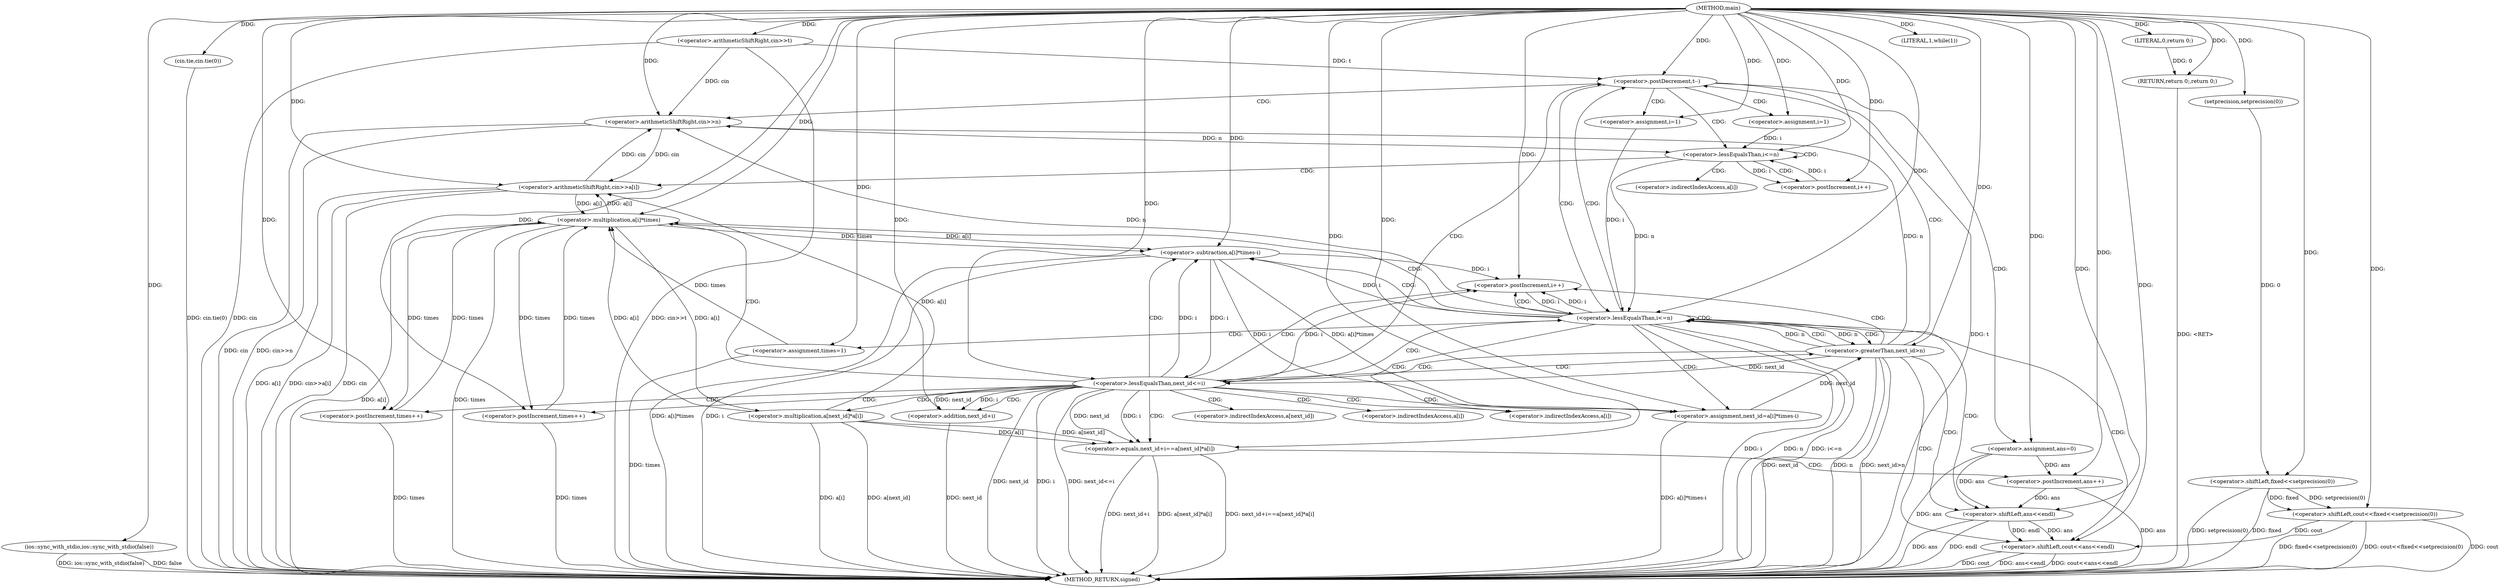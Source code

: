 digraph "main" {  
"1000104" [label = "(METHOD,main)" ]
"1000211" [label = "(METHOD_RETURN,signed)" ]
"1000106" [label = "(<operator>.shiftLeft,cout<<fixed<<setprecision(0))" ]
"1000112" [label = "(ios::sync_with_stdio,ios::sync_with_stdio(false))" ]
"1000114" [label = "(cin.tie,cin.tie(0))" ]
"1000117" [label = "(<operator>.arithmeticShiftRight,cin>>t)" ]
"1000209" [label = "(RETURN,return 0;,return 0;)" ]
"1000121" [label = "(<operator>.postDecrement,t--)" ]
"1000210" [label = "(LITERAL,0,return 0;)" ]
"1000108" [label = "(<operator>.shiftLeft,fixed<<setprecision(0))" ]
"1000125" [label = "(<operator>.arithmeticShiftRight,cin>>n)" ]
"1000144" [label = "(<operator>.assignment,ans=0)" ]
"1000204" [label = "(<operator>.shiftLeft,cout<<ans<<endl)" ]
"1000110" [label = "(setprecision,setprecision(0))" ]
"1000130" [label = "(<operator>.assignment,i=1)" ]
"1000133" [label = "(<operator>.lessEqualsThan,i<=n)" ]
"1000136" [label = "(<operator>.postIncrement,i++)" ]
"1000138" [label = "(<operator>.arithmeticShiftRight,cin>>a[i])" ]
"1000149" [label = "(<operator>.assignment,i=1)" ]
"1000152" [label = "(<operator>.lessEqualsThan,i<=n)" ]
"1000155" [label = "(<operator>.postIncrement,i++)" ]
"1000159" [label = "(<operator>.assignment,times=1)" ]
"1000206" [label = "(<operator>.shiftLeft,ans<<endl)" ]
"1000163" [label = "(LITERAL,1,while(1))" ]
"1000166" [label = "(<operator>.assignment,next_id=a[i]*times-i)" ]
"1000202" [label = "(<operator>.postIncrement,times++)" ]
"1000176" [label = "(<operator>.greaterThan,next_id>n)" ]
"1000181" [label = "(<operator>.lessEqualsThan,next_id<=i)" ]
"1000189" [label = "(<operator>.equals,next_id+i==a[next_id]*a[i])" ]
"1000200" [label = "(<operator>.postIncrement,ans++)" ]
"1000168" [label = "(<operator>.subtraction,a[i]*times-i)" ]
"1000185" [label = "(<operator>.postIncrement,times++)" ]
"1000169" [label = "(<operator>.multiplication,a[i]*times)" ]
"1000190" [label = "(<operator>.addition,next_id+i)" ]
"1000193" [label = "(<operator>.multiplication,a[next_id]*a[i])" ]
"1000140" [label = "(<operator>.indirectIndexAccess,a[i])" ]
"1000170" [label = "(<operator>.indirectIndexAccess,a[i])" ]
"1000194" [label = "(<operator>.indirectIndexAccess,a[next_id])" ]
"1000197" [label = "(<operator>.indirectIndexAccess,a[i])" ]
  "1000106" -> "1000211"  [ label = "DDG: cout"] 
  "1000108" -> "1000211"  [ label = "DDG: setprecision(0)"] 
  "1000106" -> "1000211"  [ label = "DDG: fixed<<setprecision(0)"] 
  "1000106" -> "1000211"  [ label = "DDG: cout<<fixed<<setprecision(0)"] 
  "1000112" -> "1000211"  [ label = "DDG: ios::sync_with_stdio(false)"] 
  "1000114" -> "1000211"  [ label = "DDG: cin.tie(0)"] 
  "1000117" -> "1000211"  [ label = "DDG: cin"] 
  "1000117" -> "1000211"  [ label = "DDG: cin>>t"] 
  "1000121" -> "1000211"  [ label = "DDG: t"] 
  "1000125" -> "1000211"  [ label = "DDG: cin"] 
  "1000125" -> "1000211"  [ label = "DDG: cin>>n"] 
  "1000144" -> "1000211"  [ label = "DDG: ans"] 
  "1000152" -> "1000211"  [ label = "DDG: i"] 
  "1000152" -> "1000211"  [ label = "DDG: n"] 
  "1000152" -> "1000211"  [ label = "DDG: i<=n"] 
  "1000159" -> "1000211"  [ label = "DDG: times"] 
  "1000169" -> "1000211"  [ label = "DDG: a[i]"] 
  "1000169" -> "1000211"  [ label = "DDG: times"] 
  "1000168" -> "1000211"  [ label = "DDG: a[i]*times"] 
  "1000168" -> "1000211"  [ label = "DDG: i"] 
  "1000166" -> "1000211"  [ label = "DDG: a[i]*times-i"] 
  "1000176" -> "1000211"  [ label = "DDG: next_id"] 
  "1000176" -> "1000211"  [ label = "DDG: n"] 
  "1000176" -> "1000211"  [ label = "DDG: next_id>n"] 
  "1000181" -> "1000211"  [ label = "DDG: next_id"] 
  "1000181" -> "1000211"  [ label = "DDG: i"] 
  "1000181" -> "1000211"  [ label = "DDG: next_id<=i"] 
  "1000190" -> "1000211"  [ label = "DDG: next_id"] 
  "1000189" -> "1000211"  [ label = "DDG: next_id+i"] 
  "1000193" -> "1000211"  [ label = "DDG: a[next_id]"] 
  "1000193" -> "1000211"  [ label = "DDG: a[i]"] 
  "1000189" -> "1000211"  [ label = "DDG: a[next_id]*a[i]"] 
  "1000189" -> "1000211"  [ label = "DDG: next_id+i==a[next_id]*a[i]"] 
  "1000200" -> "1000211"  [ label = "DDG: ans"] 
  "1000202" -> "1000211"  [ label = "DDG: times"] 
  "1000185" -> "1000211"  [ label = "DDG: times"] 
  "1000204" -> "1000211"  [ label = "DDG: cout"] 
  "1000206" -> "1000211"  [ label = "DDG: ans"] 
  "1000204" -> "1000211"  [ label = "DDG: ans<<endl"] 
  "1000204" -> "1000211"  [ label = "DDG: cout<<ans<<endl"] 
  "1000138" -> "1000211"  [ label = "DDG: cin"] 
  "1000138" -> "1000211"  [ label = "DDG: a[i]"] 
  "1000138" -> "1000211"  [ label = "DDG: cin>>a[i]"] 
  "1000209" -> "1000211"  [ label = "DDG: <RET>"] 
  "1000206" -> "1000211"  [ label = "DDG: endl"] 
  "1000108" -> "1000211"  [ label = "DDG: fixed"] 
  "1000112" -> "1000211"  [ label = "DDG: false"] 
  "1000210" -> "1000209"  [ label = "DDG: 0"] 
  "1000104" -> "1000209"  [ label = "DDG: "] 
  "1000104" -> "1000106"  [ label = "DDG: "] 
  "1000108" -> "1000106"  [ label = "DDG: setprecision(0)"] 
  "1000108" -> "1000106"  [ label = "DDG: fixed"] 
  "1000104" -> "1000112"  [ label = "DDG: "] 
  "1000104" -> "1000114"  [ label = "DDG: "] 
  "1000104" -> "1000117"  [ label = "DDG: "] 
  "1000104" -> "1000210"  [ label = "DDG: "] 
  "1000104" -> "1000108"  [ label = "DDG: "] 
  "1000110" -> "1000108"  [ label = "DDG: 0"] 
  "1000117" -> "1000121"  [ label = "DDG: t"] 
  "1000104" -> "1000121"  [ label = "DDG: "] 
  "1000104" -> "1000144"  [ label = "DDG: "] 
  "1000104" -> "1000110"  [ label = "DDG: "] 
  "1000117" -> "1000125"  [ label = "DDG: cin"] 
  "1000138" -> "1000125"  [ label = "DDG: cin"] 
  "1000104" -> "1000125"  [ label = "DDG: "] 
  "1000152" -> "1000125"  [ label = "DDG: n"] 
  "1000176" -> "1000125"  [ label = "DDG: n"] 
  "1000104" -> "1000130"  [ label = "DDG: "] 
  "1000104" -> "1000149"  [ label = "DDG: "] 
  "1000106" -> "1000204"  [ label = "DDG: cout"] 
  "1000104" -> "1000204"  [ label = "DDG: "] 
  "1000206" -> "1000204"  [ label = "DDG: ans"] 
  "1000206" -> "1000204"  [ label = "DDG: endl"] 
  "1000130" -> "1000133"  [ label = "DDG: i"] 
  "1000136" -> "1000133"  [ label = "DDG: i"] 
  "1000104" -> "1000133"  [ label = "DDG: "] 
  "1000125" -> "1000133"  [ label = "DDG: n"] 
  "1000133" -> "1000136"  [ label = "DDG: i"] 
  "1000104" -> "1000136"  [ label = "DDG: "] 
  "1000125" -> "1000138"  [ label = "DDG: cin"] 
  "1000104" -> "1000138"  [ label = "DDG: "] 
  "1000169" -> "1000138"  [ label = "DDG: a[i]"] 
  "1000193" -> "1000138"  [ label = "DDG: a[i]"] 
  "1000149" -> "1000152"  [ label = "DDG: i"] 
  "1000155" -> "1000152"  [ label = "DDG: i"] 
  "1000104" -> "1000152"  [ label = "DDG: "] 
  "1000133" -> "1000152"  [ label = "DDG: n"] 
  "1000176" -> "1000152"  [ label = "DDG: n"] 
  "1000152" -> "1000155"  [ label = "DDG: i"] 
  "1000168" -> "1000155"  [ label = "DDG: i"] 
  "1000181" -> "1000155"  [ label = "DDG: i"] 
  "1000104" -> "1000155"  [ label = "DDG: "] 
  "1000104" -> "1000159"  [ label = "DDG: "] 
  "1000144" -> "1000206"  [ label = "DDG: ans"] 
  "1000200" -> "1000206"  [ label = "DDG: ans"] 
  "1000104" -> "1000206"  [ label = "DDG: "] 
  "1000104" -> "1000163"  [ label = "DDG: "] 
  "1000168" -> "1000166"  [ label = "DDG: i"] 
  "1000168" -> "1000166"  [ label = "DDG: a[i]*times"] 
  "1000104" -> "1000166"  [ label = "DDG: "] 
  "1000169" -> "1000202"  [ label = "DDG: times"] 
  "1000104" -> "1000202"  [ label = "DDG: "] 
  "1000169" -> "1000168"  [ label = "DDG: a[i]"] 
  "1000169" -> "1000168"  [ label = "DDG: times"] 
  "1000152" -> "1000168"  [ label = "DDG: i"] 
  "1000181" -> "1000168"  [ label = "DDG: i"] 
  "1000104" -> "1000168"  [ label = "DDG: "] 
  "1000166" -> "1000176"  [ label = "DDG: next_id"] 
  "1000104" -> "1000176"  [ label = "DDG: "] 
  "1000152" -> "1000176"  [ label = "DDG: n"] 
  "1000176" -> "1000181"  [ label = "DDG: next_id"] 
  "1000104" -> "1000181"  [ label = "DDG: "] 
  "1000168" -> "1000181"  [ label = "DDG: i"] 
  "1000181" -> "1000189"  [ label = "DDG: next_id"] 
  "1000104" -> "1000189"  [ label = "DDG: "] 
  "1000181" -> "1000189"  [ label = "DDG: i"] 
  "1000193" -> "1000189"  [ label = "DDG: a[i]"] 
  "1000193" -> "1000189"  [ label = "DDG: a[next_id]"] 
  "1000144" -> "1000200"  [ label = "DDG: ans"] 
  "1000104" -> "1000200"  [ label = "DDG: "] 
  "1000193" -> "1000169"  [ label = "DDG: a[i]"] 
  "1000138" -> "1000169"  [ label = "DDG: a[i]"] 
  "1000159" -> "1000169"  [ label = "DDG: times"] 
  "1000202" -> "1000169"  [ label = "DDG: times"] 
  "1000185" -> "1000169"  [ label = "DDG: times"] 
  "1000104" -> "1000169"  [ label = "DDG: "] 
  "1000169" -> "1000185"  [ label = "DDG: times"] 
  "1000104" -> "1000185"  [ label = "DDG: "] 
  "1000181" -> "1000190"  [ label = "DDG: next_id"] 
  "1000104" -> "1000190"  [ label = "DDG: "] 
  "1000181" -> "1000190"  [ label = "DDG: i"] 
  "1000169" -> "1000193"  [ label = "DDG: a[i]"] 
  "1000121" -> "1000125"  [ label = "CDG: "] 
  "1000121" -> "1000152"  [ label = "CDG: "] 
  "1000121" -> "1000133"  [ label = "CDG: "] 
  "1000121" -> "1000144"  [ label = "CDG: "] 
  "1000121" -> "1000149"  [ label = "CDG: "] 
  "1000121" -> "1000130"  [ label = "CDG: "] 
  "1000133" -> "1000133"  [ label = "CDG: "] 
  "1000133" -> "1000136"  [ label = "CDG: "] 
  "1000133" -> "1000140"  [ label = "CDG: "] 
  "1000133" -> "1000138"  [ label = "CDG: "] 
  "1000152" -> "1000204"  [ label = "CDG: "] 
  "1000152" -> "1000121"  [ label = "CDG: "] 
  "1000152" -> "1000206"  [ label = "CDG: "] 
  "1000152" -> "1000159"  [ label = "CDG: "] 
  "1000152" -> "1000152"  [ label = "CDG: "] 
  "1000152" -> "1000166"  [ label = "CDG: "] 
  "1000152" -> "1000169"  [ label = "CDG: "] 
  "1000152" -> "1000168"  [ label = "CDG: "] 
  "1000152" -> "1000155"  [ label = "CDG: "] 
  "1000152" -> "1000170"  [ label = "CDG: "] 
  "1000152" -> "1000176"  [ label = "CDG: "] 
  "1000176" -> "1000181"  [ label = "CDG: "] 
  "1000176" -> "1000152"  [ label = "CDG: "] 
  "1000176" -> "1000204"  [ label = "CDG: "] 
  "1000176" -> "1000121"  [ label = "CDG: "] 
  "1000176" -> "1000206"  [ label = "CDG: "] 
  "1000176" -> "1000155"  [ label = "CDG: "] 
  "1000181" -> "1000197"  [ label = "CDG: "] 
  "1000181" -> "1000189"  [ label = "CDG: "] 
  "1000181" -> "1000190"  [ label = "CDG: "] 
  "1000181" -> "1000202"  [ label = "CDG: "] 
  "1000181" -> "1000193"  [ label = "CDG: "] 
  "1000181" -> "1000194"  [ label = "CDG: "] 
  "1000181" -> "1000185"  [ label = "CDG: "] 
  "1000181" -> "1000152"  [ label = "CDG: "] 
  "1000181" -> "1000166"  [ label = "CDG: "] 
  "1000181" -> "1000169"  [ label = "CDG: "] 
  "1000181" -> "1000168"  [ label = "CDG: "] 
  "1000181" -> "1000155"  [ label = "CDG: "] 
  "1000181" -> "1000170"  [ label = "CDG: "] 
  "1000181" -> "1000176"  [ label = "CDG: "] 
  "1000181" -> "1000121"  [ label = "CDG: "] 
  "1000189" -> "1000200"  [ label = "CDG: "] 
}

